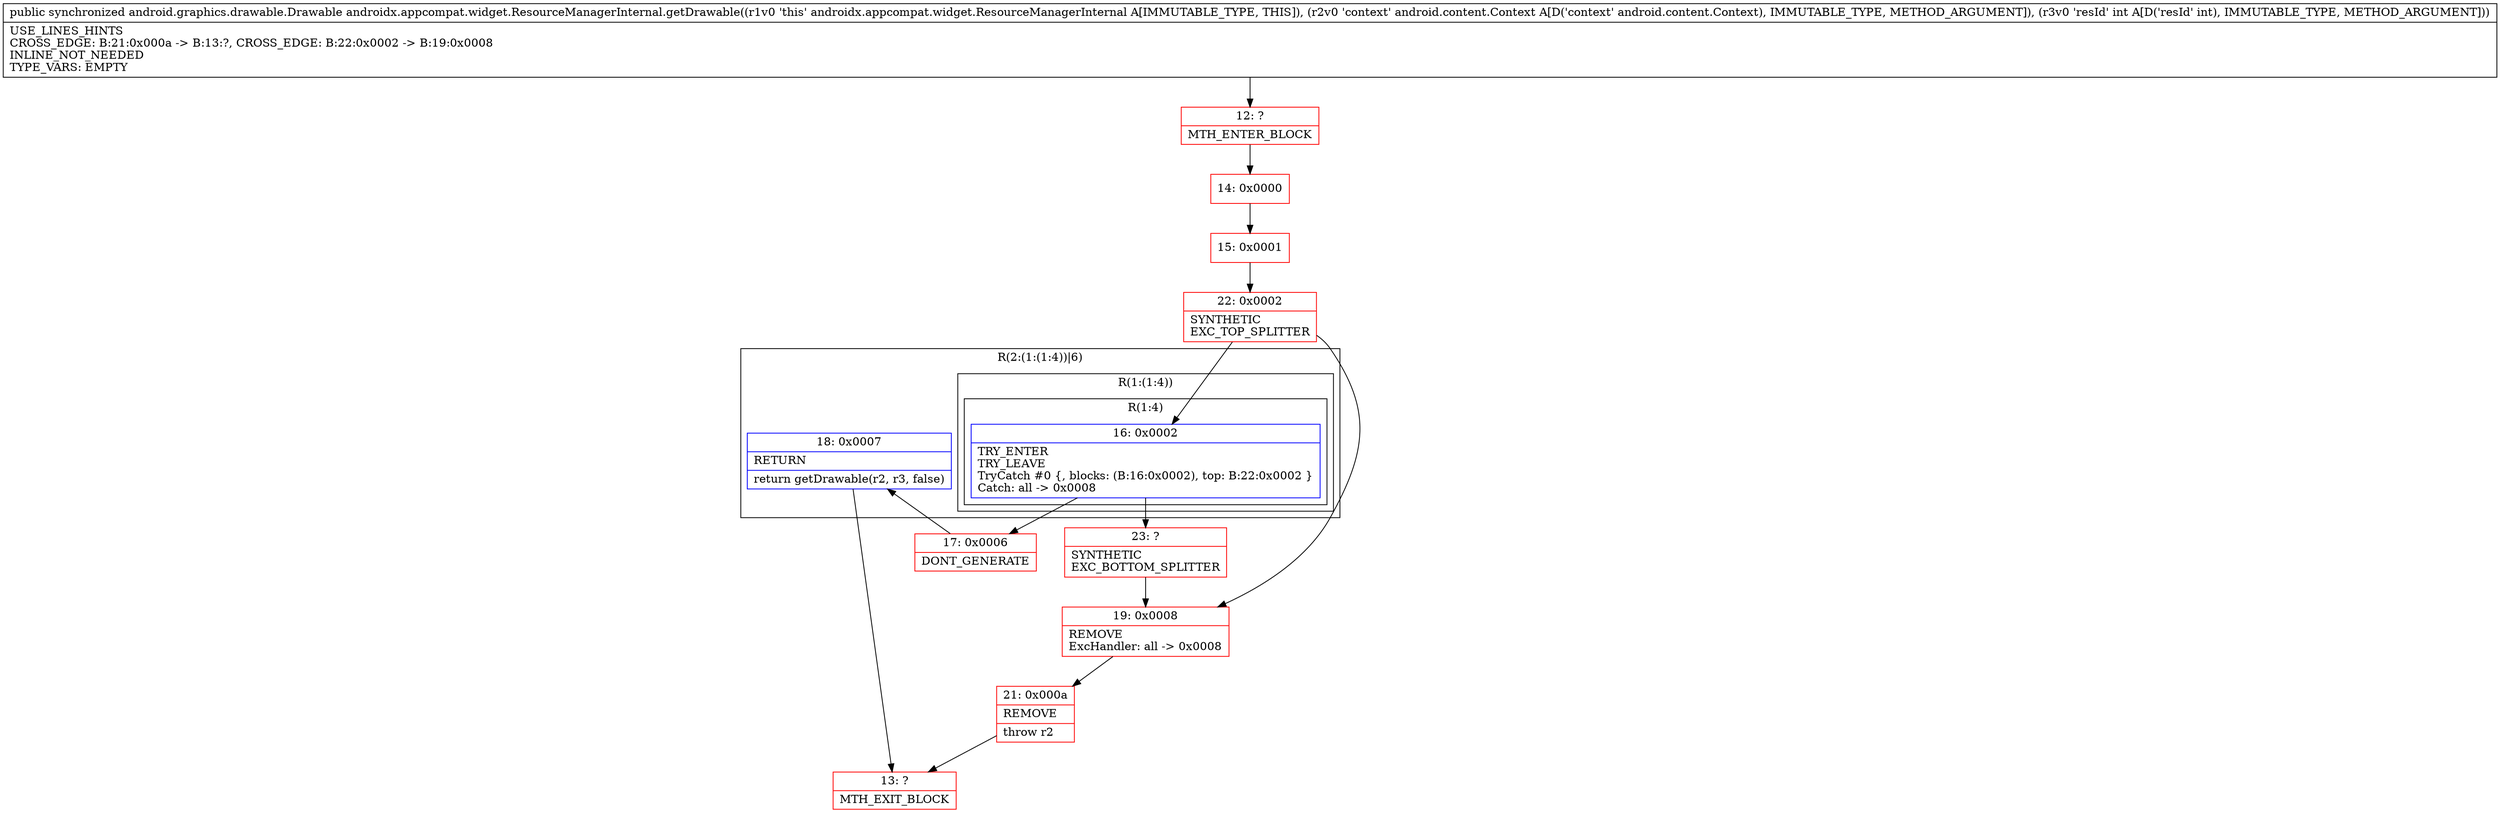 digraph "CFG forandroidx.appcompat.widget.ResourceManagerInternal.getDrawable(Landroid\/content\/Context;I)Landroid\/graphics\/drawable\/Drawable;" {
subgraph cluster_Region_1727003008 {
label = "R(2:(1:(1:4))|6)";
node [shape=record,color=blue];
subgraph cluster_Region_565519638 {
label = "R(1:(1:4))";
node [shape=record,color=blue];
subgraph cluster_Region_1071022251 {
label = "R(1:4)";
node [shape=record,color=blue];
Node_16 [shape=record,label="{16\:\ 0x0002|TRY_ENTER\lTRY_LEAVE\lTryCatch #0 \{, blocks: (B:16:0x0002), top: B:22:0x0002 \}\lCatch: all \-\> 0x0008\l}"];
}
}
Node_18 [shape=record,label="{18\:\ 0x0007|RETURN\l|return getDrawable(r2, r3, false)\l}"];
}
Node_12 [shape=record,color=red,label="{12\:\ ?|MTH_ENTER_BLOCK\l}"];
Node_14 [shape=record,color=red,label="{14\:\ 0x0000}"];
Node_15 [shape=record,color=red,label="{15\:\ 0x0001}"];
Node_22 [shape=record,color=red,label="{22\:\ 0x0002|SYNTHETIC\lEXC_TOP_SPLITTER\l}"];
Node_17 [shape=record,color=red,label="{17\:\ 0x0006|DONT_GENERATE\l}"];
Node_13 [shape=record,color=red,label="{13\:\ ?|MTH_EXIT_BLOCK\l}"];
Node_23 [shape=record,color=red,label="{23\:\ ?|SYNTHETIC\lEXC_BOTTOM_SPLITTER\l}"];
Node_19 [shape=record,color=red,label="{19\:\ 0x0008|REMOVE\lExcHandler: all \-\> 0x0008\l}"];
Node_21 [shape=record,color=red,label="{21\:\ 0x000a|REMOVE\l|throw r2\l}"];
MethodNode[shape=record,label="{public synchronized android.graphics.drawable.Drawable androidx.appcompat.widget.ResourceManagerInternal.getDrawable((r1v0 'this' androidx.appcompat.widget.ResourceManagerInternal A[IMMUTABLE_TYPE, THIS]), (r2v0 'context' android.content.Context A[D('context' android.content.Context), IMMUTABLE_TYPE, METHOD_ARGUMENT]), (r3v0 'resId' int A[D('resId' int), IMMUTABLE_TYPE, METHOD_ARGUMENT]))  | USE_LINES_HINTS\lCROSS_EDGE: B:21:0x000a \-\> B:13:?, CROSS_EDGE: B:22:0x0002 \-\> B:19:0x0008\lINLINE_NOT_NEEDED\lTYPE_VARS: EMPTY\l}"];
MethodNode -> Node_12;Node_16 -> Node_17;
Node_16 -> Node_23;
Node_18 -> Node_13;
Node_12 -> Node_14;
Node_14 -> Node_15;
Node_15 -> Node_22;
Node_22 -> Node_16;
Node_22 -> Node_19;
Node_17 -> Node_18;
Node_23 -> Node_19;
Node_19 -> Node_21;
Node_21 -> Node_13;
}


